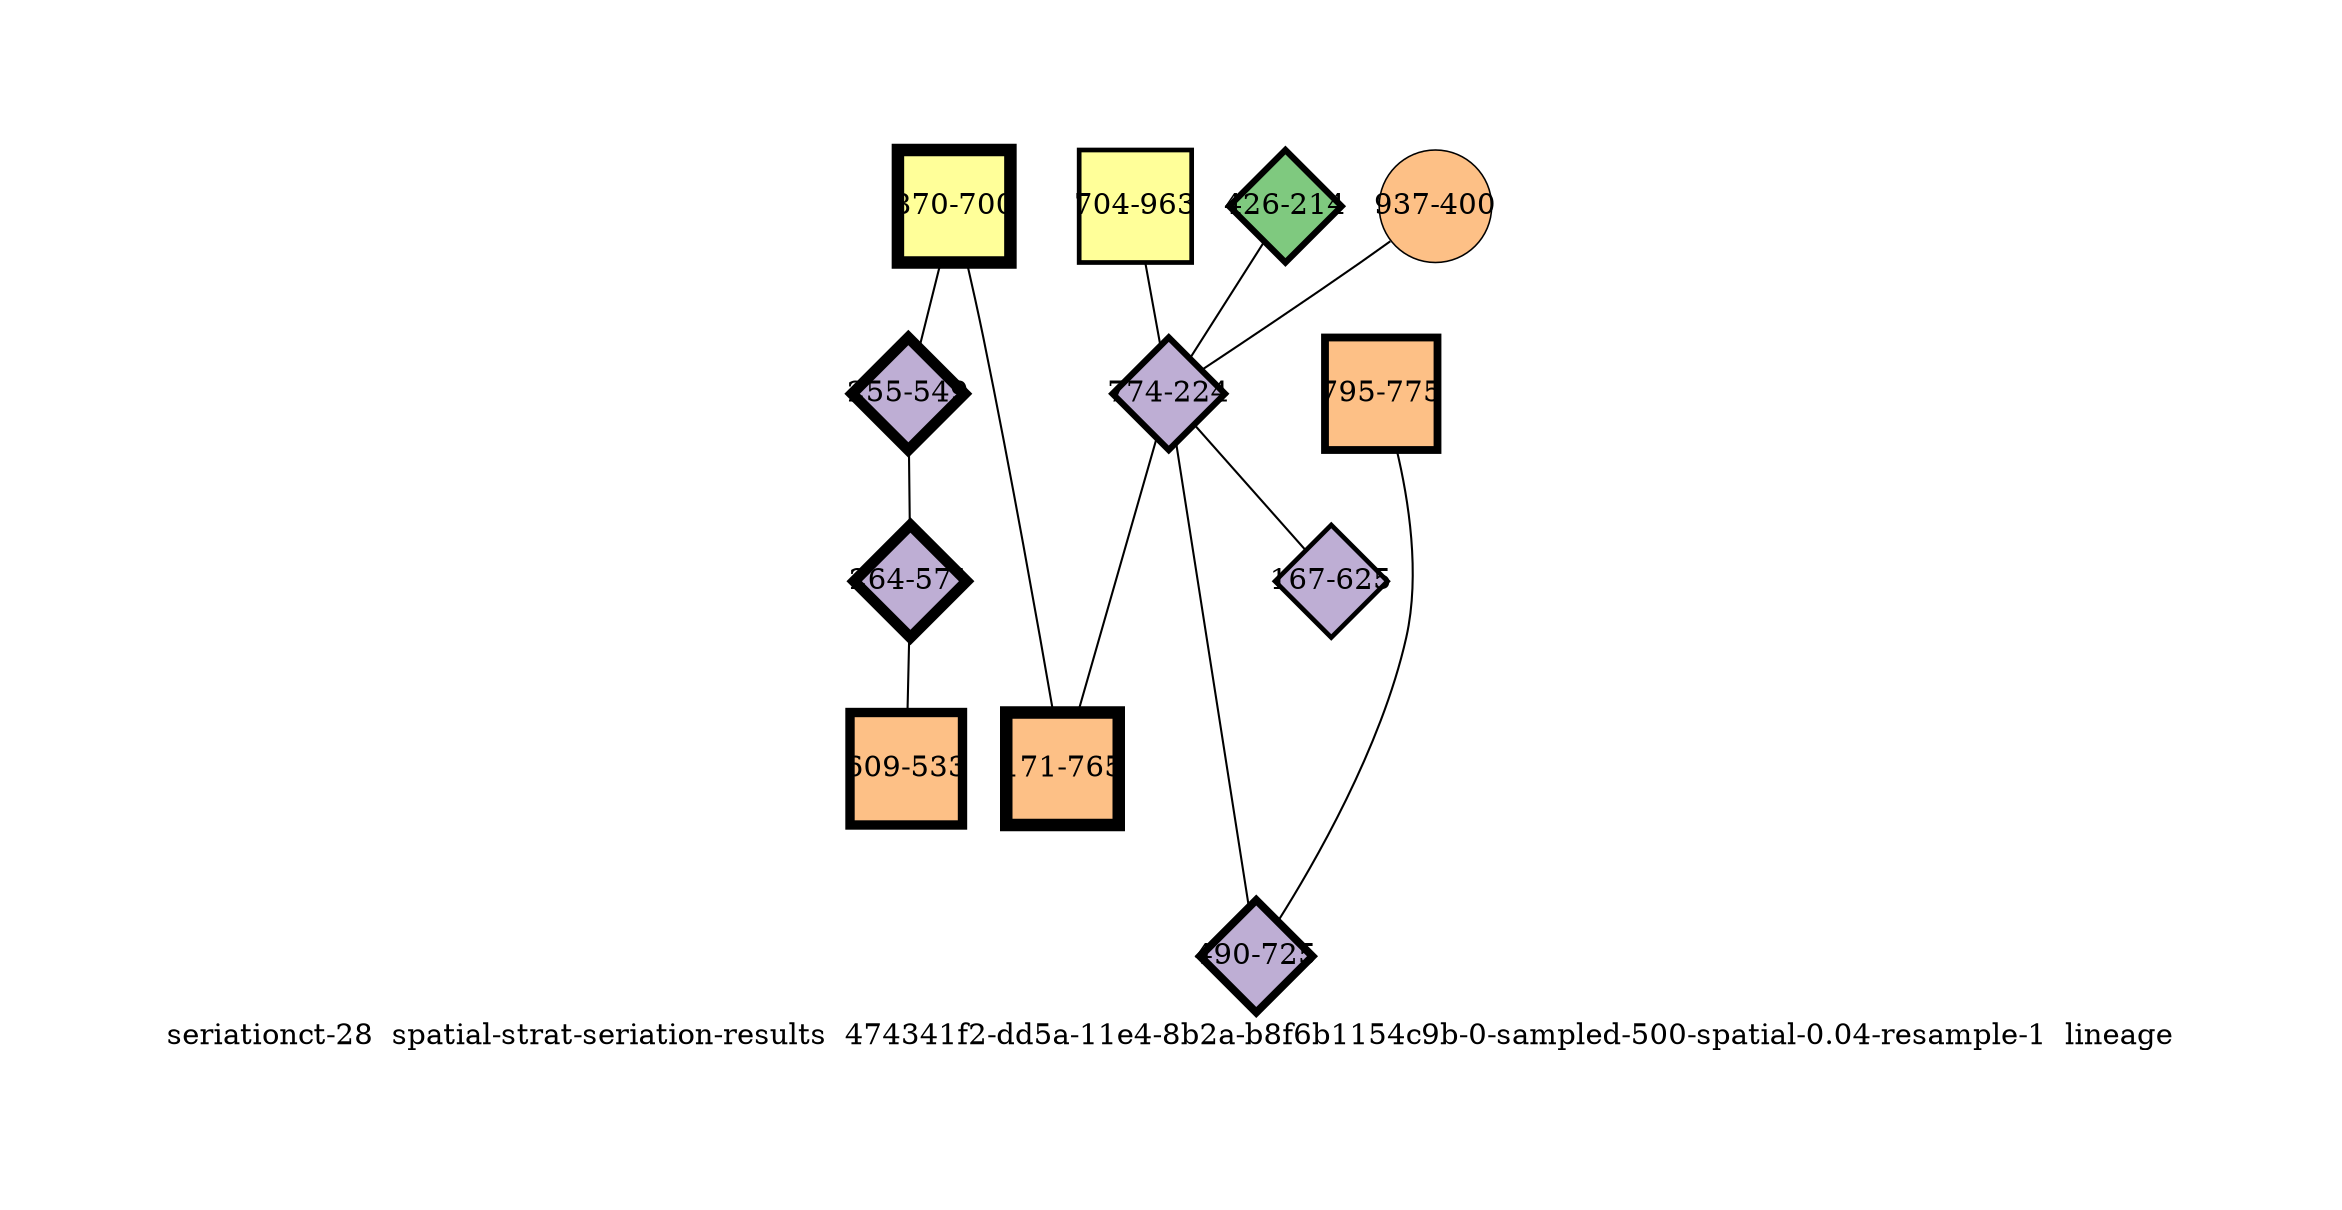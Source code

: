strict graph "seriationct-28  spatial-strat-seriation-results  474341f2-dd5a-11e4-8b2a-b8f6b1154c9b-0-sampled-500-spatial-0.04-resample-1  lineage" {
labelloc=b;
ratio=auto;
pad="1.0";
label="seriationct-28  spatial-strat-seriation-results  474341f2-dd5a-11e4-8b2a-b8f6b1154c9b-0-sampled-500-spatial-0.04-resample-1  lineage";
node [width="0.75", style=filled, fixedsize=true, height="0.75", shape=circle, label=""];
0 [xCoordinate="700.0", appears_in_slice=8, yCoordinate="870.0", colorscheme=accent8, lineage_id=1, short_label="870-700", label="870-700", shape=square, cluster_id=3, fillcolor=4, size="500.0", id=0, penwidth="6.0"];
1 [xCoordinate="963.0", appears_in_slice=3, yCoordinate="704.0", colorscheme=accent8, lineage_id=1, short_label="704-963", label="704-963", shape=square, cluster_id=3, fillcolor=4, size="500.0", id=1, penwidth="2.25"];
2 [xCoordinate="214.0", appears_in_slice=4, yCoordinate="426.0", colorscheme=accent8, lineage_id=2, short_label="426-214", label="426-214", shape=diamond, cluster_id=0, fillcolor=1, size="500.0", id=2, penwidth="3.0"];
3 [xCoordinate="400.0", appears_in_slice=1, yCoordinate="937.0", colorscheme=accent8, lineage_id=0, short_label="937-400", label="937-400", shape=circle, cluster_id=2, fillcolor=3, size="500.0", id=3, penwidth="0.75"];
4 [xCoordinate="224.0", appears_in_slice=4, yCoordinate="774.0", colorscheme=accent8, lineage_id=2, short_label="774-224", label="774-224", shape=diamond, cluster_id=1, fillcolor=2, size="500.0", id=4, penwidth="3.0"];
5 [xCoordinate="549.0", appears_in_slice=7, yCoordinate="255.0", colorscheme=accent8, lineage_id=2, short_label="255-549", label="255-549", shape=diamond, cluster_id=1, fillcolor=2, size="500.0", id=8, penwidth="5.25"];
6 [xCoordinate="571.0", appears_in_slice=7, yCoordinate="264.0", colorscheme=accent8, lineage_id=2, short_label="264-571", label="264-571", shape=diamond, cluster_id=1, fillcolor=2, size="500.0", id=6, penwidth="5.25"];
7 [xCoordinate="775.0", appears_in_slice=5, yCoordinate="795.0", colorscheme=accent8, lineage_id=1, short_label="795-775", label="795-775", shape=square, cluster_id=2, fillcolor=3, size="500.0", id=7, penwidth="3.75"];
8 [xCoordinate="533.0", appears_in_slice=6, yCoordinate="609.0", colorscheme=accent8, lineage_id=1, short_label="609-533", label="609-533", shape=square, cluster_id=2, fillcolor=3, size="500.0", id=5, penwidth="4.5"];
9 [xCoordinate="765.0", appears_in_slice=8, yCoordinate="171.0", colorscheme=accent8, lineage_id=1, short_label="171-765", label="171-765", shape=square, cluster_id=2, fillcolor=3, size="500.0", id=9, penwidth="6.0"];
10 [xCoordinate="725.0", appears_in_slice=5, yCoordinate="490.0", colorscheme=accent8, lineage_id=2, short_label="490-725", label="490-725", shape=diamond, cluster_id=1, fillcolor=2, size="500.0", id=10, penwidth="3.75"];
11 [xCoordinate="625.0", appears_in_slice=3, yCoordinate="167.0", colorscheme=accent8, lineage_id=2, short_label="167-625", label="167-625", shape=diamond, cluster_id=1, fillcolor=2, size="500.0", id=11, penwidth="2.25"];
0 -- 9  [inverseweight="2.96695414548", weight="0.337045990927"];
0 -- 5  [inverseweight="3.2055233877", weight="0.311961536091"];
1 -- 4  [inverseweight="2.65059040525", weight="0.377274435922"];
2 -- 4  [inverseweight="3.37760746392", weight="0.296067559858"];
3 -- 4  [inverseweight="2.04369535998", weight="0.489309717868"];
4 -- 9  [inverseweight="3.11479628777", weight="0.321048282973"];
4 -- 10  [inverseweight="2.85551160217", weight="0.35019994289"];
4 -- 11  [inverseweight="2.96351262561", weight="0.337437401602"];
5 -- 6  [inverseweight="13.5382590268", weight="0.0738647412505"];
6 -- 8  [inverseweight="2.97967640564", weight="0.33560691292"];
7 -- 10  [inverseweight="17.4183253573", weight="0.0574108003776"];
}
